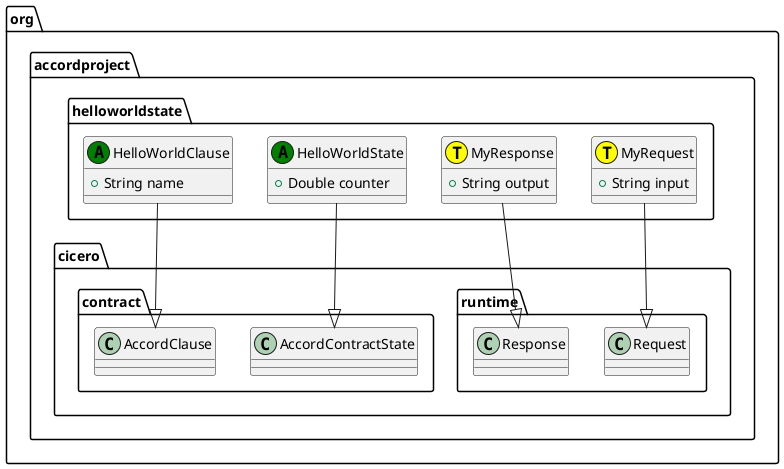 @startuml
class org.accordproject.helloworldstate.MyRequest << (T,yellow) >> {
   + String input
}
org.accordproject.helloworldstate.MyRequest --|> org.accordproject.cicero.runtime.Request
class org.accordproject.helloworldstate.MyResponse << (T,yellow) >> {
   + String output
}
org.accordproject.helloworldstate.MyResponse --|> org.accordproject.cicero.runtime.Response
class org.accordproject.helloworldstate.HelloWorldState << (A,green) >> {
   + Double counter
}
org.accordproject.helloworldstate.HelloWorldState --|> org.accordproject.cicero.contract.AccordContractState
class org.accordproject.helloworldstate.HelloWorldClause << (A,green) >> {
   + String name
}
org.accordproject.helloworldstate.HelloWorldClause --|> org.accordproject.cicero.contract.AccordClause
@enduml
